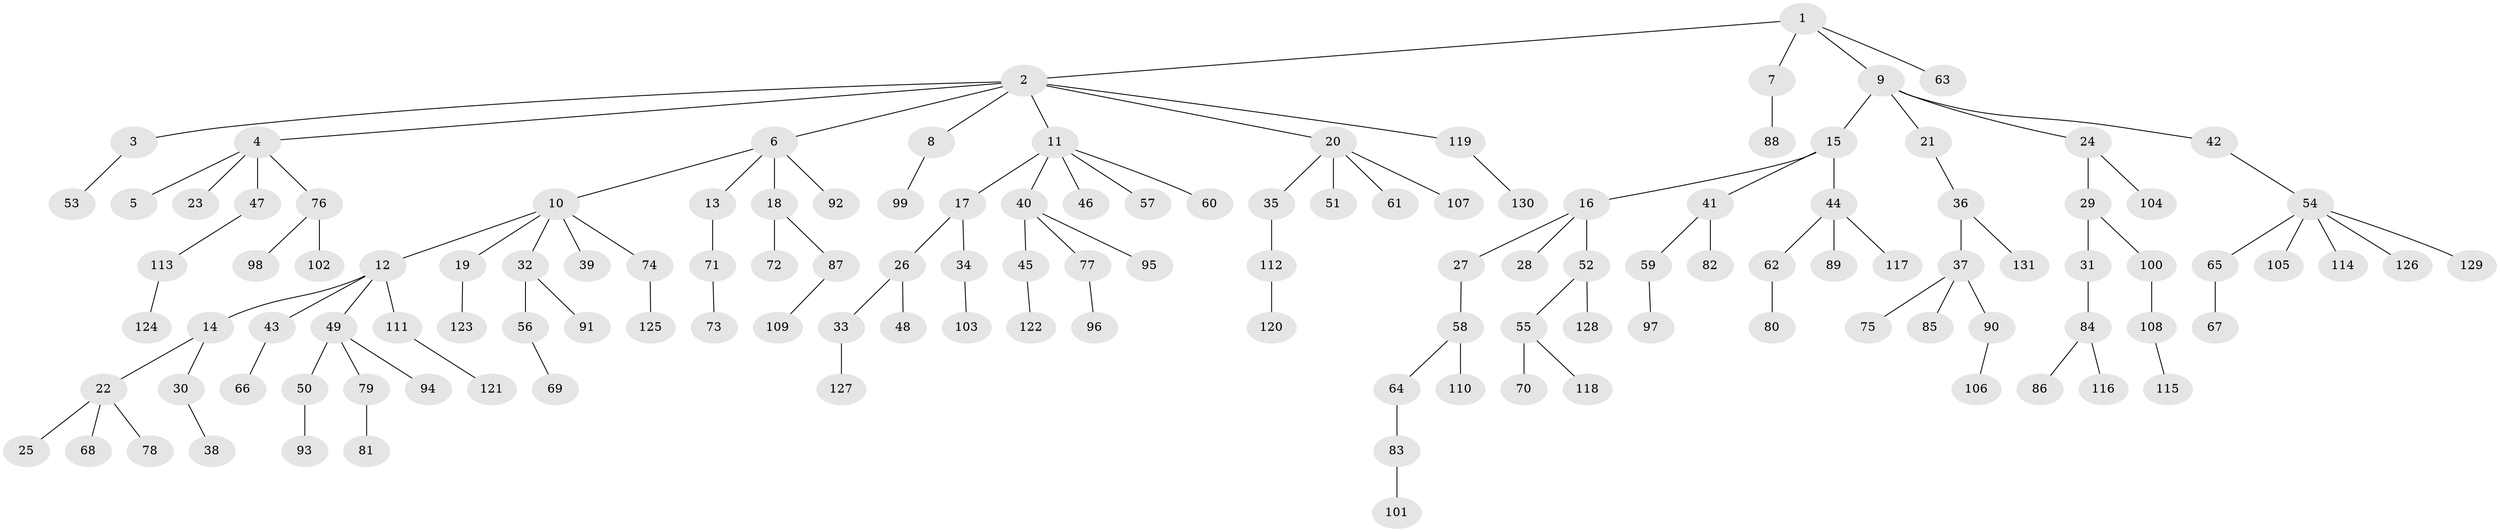 // Generated by graph-tools (version 1.1) at 2025/11/02/27/25 16:11:27]
// undirected, 131 vertices, 130 edges
graph export_dot {
graph [start="1"]
  node [color=gray90,style=filled];
  1;
  2;
  3;
  4;
  5;
  6;
  7;
  8;
  9;
  10;
  11;
  12;
  13;
  14;
  15;
  16;
  17;
  18;
  19;
  20;
  21;
  22;
  23;
  24;
  25;
  26;
  27;
  28;
  29;
  30;
  31;
  32;
  33;
  34;
  35;
  36;
  37;
  38;
  39;
  40;
  41;
  42;
  43;
  44;
  45;
  46;
  47;
  48;
  49;
  50;
  51;
  52;
  53;
  54;
  55;
  56;
  57;
  58;
  59;
  60;
  61;
  62;
  63;
  64;
  65;
  66;
  67;
  68;
  69;
  70;
  71;
  72;
  73;
  74;
  75;
  76;
  77;
  78;
  79;
  80;
  81;
  82;
  83;
  84;
  85;
  86;
  87;
  88;
  89;
  90;
  91;
  92;
  93;
  94;
  95;
  96;
  97;
  98;
  99;
  100;
  101;
  102;
  103;
  104;
  105;
  106;
  107;
  108;
  109;
  110;
  111;
  112;
  113;
  114;
  115;
  116;
  117;
  118;
  119;
  120;
  121;
  122;
  123;
  124;
  125;
  126;
  127;
  128;
  129;
  130;
  131;
  1 -- 2;
  1 -- 7;
  1 -- 9;
  1 -- 63;
  2 -- 3;
  2 -- 4;
  2 -- 6;
  2 -- 8;
  2 -- 11;
  2 -- 20;
  2 -- 119;
  3 -- 53;
  4 -- 5;
  4 -- 23;
  4 -- 47;
  4 -- 76;
  6 -- 10;
  6 -- 13;
  6 -- 18;
  6 -- 92;
  7 -- 88;
  8 -- 99;
  9 -- 15;
  9 -- 21;
  9 -- 24;
  9 -- 42;
  10 -- 12;
  10 -- 19;
  10 -- 32;
  10 -- 39;
  10 -- 74;
  11 -- 17;
  11 -- 40;
  11 -- 46;
  11 -- 57;
  11 -- 60;
  12 -- 14;
  12 -- 43;
  12 -- 49;
  12 -- 111;
  13 -- 71;
  14 -- 22;
  14 -- 30;
  15 -- 16;
  15 -- 41;
  15 -- 44;
  16 -- 27;
  16 -- 28;
  16 -- 52;
  17 -- 26;
  17 -- 34;
  18 -- 72;
  18 -- 87;
  19 -- 123;
  20 -- 35;
  20 -- 51;
  20 -- 61;
  20 -- 107;
  21 -- 36;
  22 -- 25;
  22 -- 68;
  22 -- 78;
  24 -- 29;
  24 -- 104;
  26 -- 33;
  26 -- 48;
  27 -- 58;
  29 -- 31;
  29 -- 100;
  30 -- 38;
  31 -- 84;
  32 -- 56;
  32 -- 91;
  33 -- 127;
  34 -- 103;
  35 -- 112;
  36 -- 37;
  36 -- 131;
  37 -- 75;
  37 -- 85;
  37 -- 90;
  40 -- 45;
  40 -- 77;
  40 -- 95;
  41 -- 59;
  41 -- 82;
  42 -- 54;
  43 -- 66;
  44 -- 62;
  44 -- 89;
  44 -- 117;
  45 -- 122;
  47 -- 113;
  49 -- 50;
  49 -- 79;
  49 -- 94;
  50 -- 93;
  52 -- 55;
  52 -- 128;
  54 -- 65;
  54 -- 105;
  54 -- 114;
  54 -- 126;
  54 -- 129;
  55 -- 70;
  55 -- 118;
  56 -- 69;
  58 -- 64;
  58 -- 110;
  59 -- 97;
  62 -- 80;
  64 -- 83;
  65 -- 67;
  71 -- 73;
  74 -- 125;
  76 -- 98;
  76 -- 102;
  77 -- 96;
  79 -- 81;
  83 -- 101;
  84 -- 86;
  84 -- 116;
  87 -- 109;
  90 -- 106;
  100 -- 108;
  108 -- 115;
  111 -- 121;
  112 -- 120;
  113 -- 124;
  119 -- 130;
}
